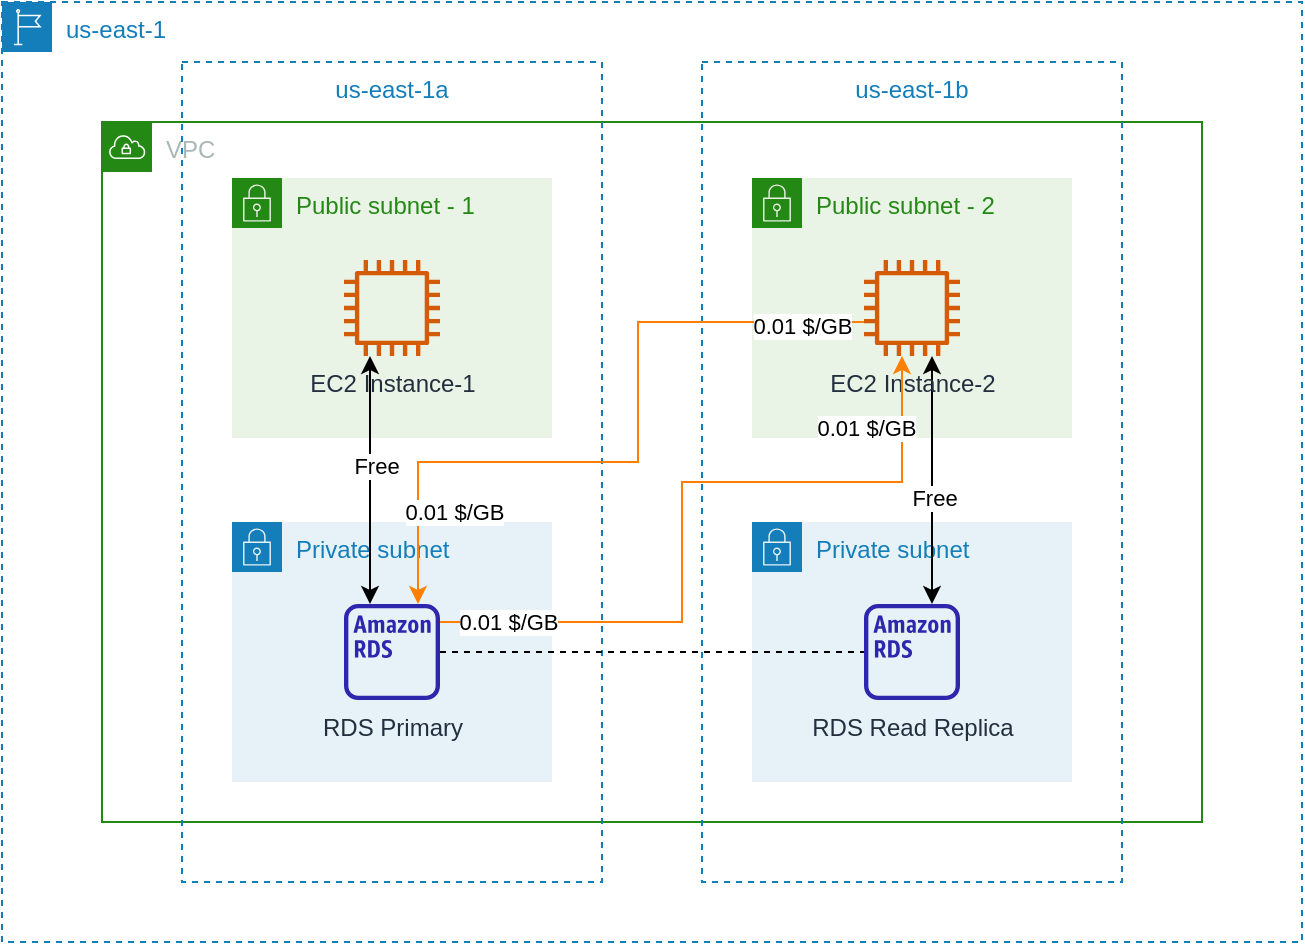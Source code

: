 <mxfile version="20.2.3" type="device"><diagram id="cOc8aSyue8cEtQpW7TpG" name="第 1 页"><mxGraphModel dx="946" dy="672" grid="1" gridSize="10" guides="1" tooltips="1" connect="1" arrows="1" fold="1" page="1" pageScale="1" pageWidth="1169" pageHeight="827" math="0" shadow="0"><root><mxCell id="0"/><mxCell id="1" parent="0"/><mxCell id="jVePhZZ9GDZnJPHQjysu-17" value="VPC" style="points=[[0,0],[0.25,0],[0.5,0],[0.75,0],[1,0],[1,0.25],[1,0.5],[1,0.75],[1,1],[0.75,1],[0.5,1],[0.25,1],[0,1],[0,0.75],[0,0.5],[0,0.25]];outlineConnect=0;gradientColor=none;html=1;whiteSpace=wrap;fontSize=12;fontStyle=0;container=1;pointerEvents=0;collapsible=0;recursiveResize=0;shape=mxgraph.aws4.group;grIcon=mxgraph.aws4.group_vpc;strokeColor=#248814;fillColor=none;verticalAlign=top;align=left;spacingLeft=30;fontColor=#AAB7B8;dashed=0;" parent="1" vertex="1"><mxGeometry x="120" y="190" width="550" height="350" as="geometry"/></mxCell><mxCell id="jVePhZZ9GDZnJPHQjysu-18" value="us-east-1" style="points=[[0,0],[0.25,0],[0.5,0],[0.75,0],[1,0],[1,0.25],[1,0.5],[1,0.75],[1,1],[0.75,1],[0.5,1],[0.25,1],[0,1],[0,0.75],[0,0.5],[0,0.25]];outlineConnect=0;gradientColor=none;html=1;whiteSpace=wrap;fontSize=12;fontStyle=0;container=1;pointerEvents=0;collapsible=0;recursiveResize=0;shape=mxgraph.aws4.group;grIcon=mxgraph.aws4.group_region;strokeColor=#147EBA;fillColor=none;verticalAlign=top;align=left;spacingLeft=30;fontColor=#147EBA;dashed=1;" parent="1" vertex="1"><mxGeometry x="70" y="130" width="650" height="470" as="geometry"/></mxCell><mxCell id="jVePhZZ9GDZnJPHQjysu-16" value="us-east-1b" style="fillColor=none;strokeColor=#147EBA;dashed=1;verticalAlign=top;fontStyle=0;fontColor=#147EBA;" parent="1" vertex="1"><mxGeometry x="420" y="160" width="210" height="410" as="geometry"/></mxCell><mxCell id="jVePhZZ9GDZnJPHQjysu-13" value="Private subnet" style="points=[[0,0],[0.25,0],[0.5,0],[0.75,0],[1,0],[1,0.25],[1,0.5],[1,0.75],[1,1],[0.75,1],[0.5,1],[0.25,1],[0,1],[0,0.75],[0,0.5],[0,0.25]];outlineConnect=0;gradientColor=none;html=1;whiteSpace=wrap;fontSize=12;fontStyle=0;container=0;pointerEvents=0;collapsible=0;recursiveResize=0;shape=mxgraph.aws4.group;grIcon=mxgraph.aws4.group_security_group;grStroke=0;strokeColor=#147EBA;fillColor=#E6F2F8;verticalAlign=top;align=left;spacingLeft=30;fontColor=#147EBA;dashed=0;" parent="1" vertex="1"><mxGeometry x="445" y="390" width="160" height="130" as="geometry"/></mxCell><mxCell id="jVePhZZ9GDZnJPHQjysu-5" value="us-east-1a" style="fillColor=none;strokeColor=#147EBA;dashed=1;verticalAlign=top;fontStyle=0;fontColor=#147EBA;" parent="1" vertex="1"><mxGeometry x="160" y="160" width="210" height="410" as="geometry"/></mxCell><mxCell id="jVePhZZ9GDZnJPHQjysu-3" value="Public subnet - 1" style="points=[[0,0],[0.25,0],[0.5,0],[0.75,0],[1,0],[1,0.25],[1,0.5],[1,0.75],[1,1],[0.75,1],[0.5,1],[0.25,1],[0,1],[0,0.75],[0,0.5],[0,0.25]];outlineConnect=0;gradientColor=none;html=1;whiteSpace=wrap;fontSize=12;fontStyle=0;container=0;pointerEvents=0;collapsible=0;recursiveResize=0;shape=mxgraph.aws4.group;grIcon=mxgraph.aws4.group_security_group;grStroke=0;strokeColor=#248814;fillColor=#E9F3E6;verticalAlign=top;align=left;spacingLeft=30;fontColor=#248814;dashed=0;" parent="1" vertex="1"><mxGeometry x="185" y="218" width="160" height="130" as="geometry"/></mxCell><mxCell id="jVePhZZ9GDZnJPHQjysu-7" value="Private subnet" style="points=[[0,0],[0.25,0],[0.5,0],[0.75,0],[1,0],[1,0.25],[1,0.5],[1,0.75],[1,1],[0.75,1],[0.5,1],[0.25,1],[0,1],[0,0.75],[0,0.5],[0,0.25]];outlineConnect=0;gradientColor=none;html=1;whiteSpace=wrap;fontSize=12;fontStyle=0;container=0;pointerEvents=0;collapsible=0;recursiveResize=0;shape=mxgraph.aws4.group;grIcon=mxgraph.aws4.group_security_group;grStroke=0;strokeColor=#147EBA;fillColor=#E6F2F8;verticalAlign=top;align=left;spacingLeft=30;fontColor=#147EBA;dashed=0;" parent="1" vertex="1"><mxGeometry x="185" y="390" width="160" height="130" as="geometry"/></mxCell><mxCell id="jVePhZZ9GDZnJPHQjysu-21" style="edgeStyle=orthogonalEdgeStyle;rounded=0;orthogonalLoop=1;jettySize=auto;html=1;endArrow=none;endFill=0;dashed=1;" parent="1" source="jVePhZZ9GDZnJPHQjysu-10" target="jVePhZZ9GDZnJPHQjysu-14" edge="1"><mxGeometry relative="1" as="geometry"/></mxCell><mxCell id="jVePhZZ9GDZnJPHQjysu-10" value="RDS Primary" style="sketch=0;outlineConnect=0;fontColor=#232F3E;gradientColor=none;fillColor=#2E27AD;strokeColor=none;dashed=0;verticalLabelPosition=bottom;verticalAlign=top;align=center;html=1;fontSize=12;fontStyle=0;aspect=fixed;pointerEvents=1;shape=mxgraph.aws4.rds_instance_alt;" parent="1" vertex="1"><mxGeometry x="241" y="431" width="48" height="48" as="geometry"/></mxCell><mxCell id="jVePhZZ9GDZnJPHQjysu-20" style="edgeStyle=orthogonalEdgeStyle;rounded=0;orthogonalLoop=1;jettySize=auto;html=1;startArrow=classic;startFill=1;" parent="1" edge="1"><mxGeometry relative="1" as="geometry"><mxPoint x="254" y="307" as="sourcePoint"/><mxPoint x="254" y="431" as="targetPoint"/></mxGeometry></mxCell><mxCell id="jVePhZZ9GDZnJPHQjysu-22" value="Free" style="edgeLabel;html=1;align=center;verticalAlign=middle;resizable=0;points=[];" parent="jVePhZZ9GDZnJPHQjysu-20" vertex="1" connectable="0"><mxGeometry x="0.065" y="3" relative="1" as="geometry"><mxPoint y="-11" as="offset"/></mxGeometry></mxCell><mxCell id="jVePhZZ9GDZnJPHQjysu-2" value="EC2 Instance-1" style="sketch=0;outlineConnect=0;fontColor=#232F3E;gradientColor=none;fillColor=#D45B07;strokeColor=none;dashed=0;verticalLabelPosition=bottom;verticalAlign=top;align=center;html=1;fontSize=12;fontStyle=0;aspect=fixed;pointerEvents=1;shape=mxgraph.aws4.instance2;" parent="1" vertex="1"><mxGeometry x="241" y="259" width="48" height="48" as="geometry"/></mxCell><mxCell id="jVePhZZ9GDZnJPHQjysu-12" value="Public subnet - 2" style="points=[[0,0],[0.25,0],[0.5,0],[0.75,0],[1,0],[1,0.25],[1,0.5],[1,0.75],[1,1],[0.75,1],[0.5,1],[0.25,1],[0,1],[0,0.75],[0,0.5],[0,0.25]];outlineConnect=0;gradientColor=none;html=1;whiteSpace=wrap;fontSize=12;fontStyle=0;container=0;pointerEvents=0;collapsible=0;recursiveResize=0;shape=mxgraph.aws4.group;grIcon=mxgraph.aws4.group_security_group;grStroke=0;strokeColor=#248814;fillColor=#E9F3E6;verticalAlign=top;align=left;spacingLeft=30;fontColor=#248814;dashed=0;" parent="1" vertex="1"><mxGeometry x="445" y="218" width="160" height="130" as="geometry"/></mxCell><mxCell id="jVePhZZ9GDZnJPHQjysu-14" value="RDS Read Replica" style="sketch=0;outlineConnect=0;fontColor=#232F3E;gradientColor=none;fillColor=#2E27AD;strokeColor=none;dashed=0;verticalLabelPosition=bottom;verticalAlign=top;align=center;html=1;fontSize=12;fontStyle=0;aspect=fixed;pointerEvents=1;shape=mxgraph.aws4.rds_instance_alt;" parent="1" vertex="1"><mxGeometry x="501" y="431" width="48" height="48" as="geometry"/></mxCell><mxCell id="jVePhZZ9GDZnJPHQjysu-23" style="edgeStyle=orthogonalEdgeStyle;rounded=0;orthogonalLoop=1;jettySize=auto;html=1;endArrow=classic;endFill=1;startArrow=classic;startFill=1;" parent="1" edge="1"><mxGeometry relative="1" as="geometry"><mxPoint x="535" y="307" as="sourcePoint"/><mxPoint x="535" y="431" as="targetPoint"/></mxGeometry></mxCell><mxCell id="jVePhZZ9GDZnJPHQjysu-24" value="Free" style="edgeLabel;html=1;align=center;verticalAlign=middle;resizable=0;points=[];" parent="jVePhZZ9GDZnJPHQjysu-23" vertex="1" connectable="0"><mxGeometry y="1" relative="1" as="geometry"><mxPoint y="9" as="offset"/></mxGeometry></mxCell><mxCell id="jVePhZZ9GDZnJPHQjysu-25" style="edgeStyle=orthogonalEdgeStyle;rounded=0;orthogonalLoop=1;jettySize=auto;html=1;startArrow=none;startFill=0;endArrow=classic;endFill=1;strokeColor=#FF8000;" parent="1" source="jVePhZZ9GDZnJPHQjysu-15" edge="1"><mxGeometry relative="1" as="geometry"><mxPoint x="499" y="280" as="sourcePoint"/><mxPoint x="278" y="431" as="targetPoint"/><Array as="points"><mxPoint x="388" y="290"/><mxPoint x="388" y="360"/><mxPoint x="278" y="360"/></Array></mxGeometry></mxCell><mxCell id="jVePhZZ9GDZnJPHQjysu-27" value="0.01 $/GB" style="edgeLabel;html=1;align=center;verticalAlign=middle;resizable=0;points=[];" parent="jVePhZZ9GDZnJPHQjysu-25" vertex="1" connectable="0"><mxGeometry x="-0.83" y="2" relative="1" as="geometry"><mxPoint as="offset"/></mxGeometry></mxCell><mxCell id="jVePhZZ9GDZnJPHQjysu-29" value="0.01 $/GB" style="edgeLabel;html=1;align=center;verticalAlign=middle;resizable=0;points=[];" parent="jVePhZZ9GDZnJPHQjysu-25" vertex="1" connectable="0"><mxGeometry x="0.747" y="1" relative="1" as="geometry"><mxPoint x="17" as="offset"/></mxGeometry></mxCell><mxCell id="jVePhZZ9GDZnJPHQjysu-15" value="EC2 Instance-2" style="sketch=0;outlineConnect=0;fontColor=#232F3E;gradientColor=none;fillColor=#D45B07;strokeColor=none;dashed=0;verticalLabelPosition=bottom;verticalAlign=top;align=center;html=1;fontSize=12;fontStyle=0;aspect=fixed;pointerEvents=1;shape=mxgraph.aws4.instance2;" parent="1" vertex="1"><mxGeometry x="501" y="259" width="48" height="48" as="geometry"/></mxCell><mxCell id="jVePhZZ9GDZnJPHQjysu-26" style="edgeStyle=orthogonalEdgeStyle;rounded=0;orthogonalLoop=1;jettySize=auto;html=1;startArrow=none;startFill=0;endArrow=classic;endFill=1;strokeColor=#FF8000;" parent="1" source="jVePhZZ9GDZnJPHQjysu-10" target="jVePhZZ9GDZnJPHQjysu-15" edge="1"><mxGeometry relative="1" as="geometry"><Array as="points"><mxPoint x="410" y="440"/><mxPoint x="410" y="370"/><mxPoint x="520" y="370"/></Array></mxGeometry></mxCell><mxCell id="jVePhZZ9GDZnJPHQjysu-28" value="0.01 $/GB" style="edgeLabel;html=1;align=center;verticalAlign=middle;resizable=0;points=[];" parent="jVePhZZ9GDZnJPHQjysu-26" vertex="1" connectable="0"><mxGeometry x="0.802" y="-1" relative="1" as="geometry"><mxPoint x="-19" as="offset"/></mxGeometry></mxCell><mxCell id="jVePhZZ9GDZnJPHQjysu-30" value="0.01 $/GB" style="edgeLabel;html=1;align=center;verticalAlign=middle;resizable=0;points=[];" parent="jVePhZZ9GDZnJPHQjysu-26" vertex="1" connectable="0"><mxGeometry x="-0.896" relative="1" as="geometry"><mxPoint x="15" as="offset"/></mxGeometry></mxCell></root></mxGraphModel></diagram></mxfile>